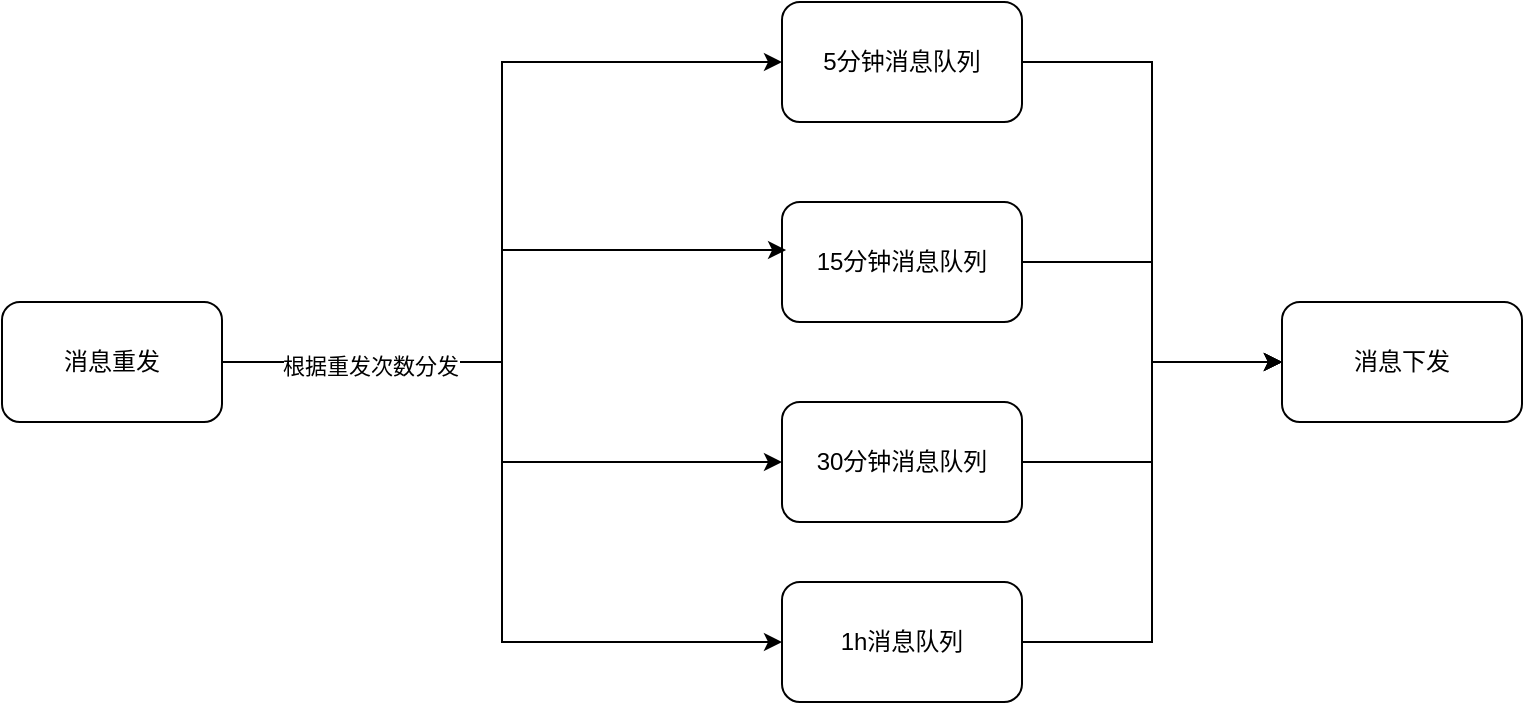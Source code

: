 <mxfile version="24.7.12">
  <diagram name="第 1 页" id="sH8tuLjRaFecXyt1ff0X">
    <mxGraphModel dx="1426" dy="757" grid="1" gridSize="10" guides="1" tooltips="1" connect="1" arrows="1" fold="1" page="1" pageScale="1" pageWidth="827" pageHeight="1169" math="0" shadow="0">
      <root>
        <mxCell id="0" />
        <mxCell id="1" parent="0" />
        <mxCell id="ZgViT5JzKonbBfIOWeEI-18" style="edgeStyle=orthogonalEdgeStyle;rounded=0;orthogonalLoop=1;jettySize=auto;html=1;entryX=0;entryY=0.5;entryDx=0;entryDy=0;" edge="1" parent="1" source="ZgViT5JzKonbBfIOWeEI-1" target="ZgViT5JzKonbBfIOWeEI-13">
          <mxGeometry relative="1" as="geometry" />
        </mxCell>
        <mxCell id="ZgViT5JzKonbBfIOWeEI-1" value="1h消息队列" style="rounded=1;whiteSpace=wrap;html=1;" vertex="1" parent="1">
          <mxGeometry x="440" y="420" width="120" height="60" as="geometry" />
        </mxCell>
        <mxCell id="ZgViT5JzKonbBfIOWeEI-17" style="edgeStyle=orthogonalEdgeStyle;rounded=0;orthogonalLoop=1;jettySize=auto;html=1;entryX=0;entryY=0.5;entryDx=0;entryDy=0;" edge="1" parent="1" source="ZgViT5JzKonbBfIOWeEI-2" target="ZgViT5JzKonbBfIOWeEI-13">
          <mxGeometry relative="1" as="geometry" />
        </mxCell>
        <mxCell id="ZgViT5JzKonbBfIOWeEI-2" value="30分钟消息队列" style="rounded=1;whiteSpace=wrap;html=1;" vertex="1" parent="1">
          <mxGeometry x="440" y="330" width="120" height="60" as="geometry" />
        </mxCell>
        <mxCell id="ZgViT5JzKonbBfIOWeEI-16" style="edgeStyle=orthogonalEdgeStyle;rounded=0;orthogonalLoop=1;jettySize=auto;html=1;entryX=0;entryY=0.5;entryDx=0;entryDy=0;" edge="1" parent="1" source="ZgViT5JzKonbBfIOWeEI-3" target="ZgViT5JzKonbBfIOWeEI-13">
          <mxGeometry relative="1" as="geometry" />
        </mxCell>
        <mxCell id="ZgViT5JzKonbBfIOWeEI-3" value="15分钟消息队列" style="rounded=1;whiteSpace=wrap;html=1;" vertex="1" parent="1">
          <mxGeometry x="440" y="230" width="120" height="60" as="geometry" />
        </mxCell>
        <mxCell id="ZgViT5JzKonbBfIOWeEI-14" style="edgeStyle=orthogonalEdgeStyle;rounded=0;orthogonalLoop=1;jettySize=auto;html=1;entryX=0;entryY=0.5;entryDx=0;entryDy=0;" edge="1" parent="1" source="ZgViT5JzKonbBfIOWeEI-4" target="ZgViT5JzKonbBfIOWeEI-13">
          <mxGeometry relative="1" as="geometry" />
        </mxCell>
        <mxCell id="ZgViT5JzKonbBfIOWeEI-4" value="5分钟消息队列" style="rounded=1;whiteSpace=wrap;html=1;" vertex="1" parent="1">
          <mxGeometry x="440" y="130" width="120" height="60" as="geometry" />
        </mxCell>
        <mxCell id="ZgViT5JzKonbBfIOWeEI-7" style="edgeStyle=orthogonalEdgeStyle;rounded=0;orthogonalLoop=1;jettySize=auto;html=1;entryX=0;entryY=0.5;entryDx=0;entryDy=0;" edge="1" parent="1" source="ZgViT5JzKonbBfIOWeEI-6" target="ZgViT5JzKonbBfIOWeEI-4">
          <mxGeometry relative="1" as="geometry">
            <mxPoint x="240" y="150" as="targetPoint" />
          </mxGeometry>
        </mxCell>
        <mxCell id="ZgViT5JzKonbBfIOWeEI-9" style="edgeStyle=orthogonalEdgeStyle;rounded=0;orthogonalLoop=1;jettySize=auto;html=1;entryX=0;entryY=0.5;entryDx=0;entryDy=0;" edge="1" parent="1" source="ZgViT5JzKonbBfIOWeEI-6" target="ZgViT5JzKonbBfIOWeEI-2">
          <mxGeometry relative="1" as="geometry" />
        </mxCell>
        <mxCell id="ZgViT5JzKonbBfIOWeEI-10" style="edgeStyle=orthogonalEdgeStyle;rounded=0;orthogonalLoop=1;jettySize=auto;html=1;entryX=0;entryY=0.5;entryDx=0;entryDy=0;" edge="1" parent="1" source="ZgViT5JzKonbBfIOWeEI-6" target="ZgViT5JzKonbBfIOWeEI-1">
          <mxGeometry relative="1" as="geometry" />
        </mxCell>
        <mxCell id="ZgViT5JzKonbBfIOWeEI-6" value="消息重发" style="rounded=1;whiteSpace=wrap;html=1;" vertex="1" parent="1">
          <mxGeometry x="50" y="280" width="110" height="60" as="geometry" />
        </mxCell>
        <mxCell id="ZgViT5JzKonbBfIOWeEI-8" style="edgeStyle=orthogonalEdgeStyle;rounded=0;orthogonalLoop=1;jettySize=auto;html=1;entryX=0.017;entryY=0.4;entryDx=0;entryDy=0;entryPerimeter=0;" edge="1" parent="1" source="ZgViT5JzKonbBfIOWeEI-6" target="ZgViT5JzKonbBfIOWeEI-3">
          <mxGeometry relative="1" as="geometry" />
        </mxCell>
        <mxCell id="ZgViT5JzKonbBfIOWeEI-20" value="根据重发次数分发" style="edgeLabel;html=1;align=center;verticalAlign=middle;resizable=0;points=[];" vertex="1" connectable="0" parent="ZgViT5JzKonbBfIOWeEI-8">
          <mxGeometry x="-0.562" y="-2" relative="1" as="geometry">
            <mxPoint as="offset" />
          </mxGeometry>
        </mxCell>
        <mxCell id="ZgViT5JzKonbBfIOWeEI-13" value="消息下发" style="rounded=1;whiteSpace=wrap;html=1;" vertex="1" parent="1">
          <mxGeometry x="690" y="280" width="120" height="60" as="geometry" />
        </mxCell>
      </root>
    </mxGraphModel>
  </diagram>
</mxfile>
